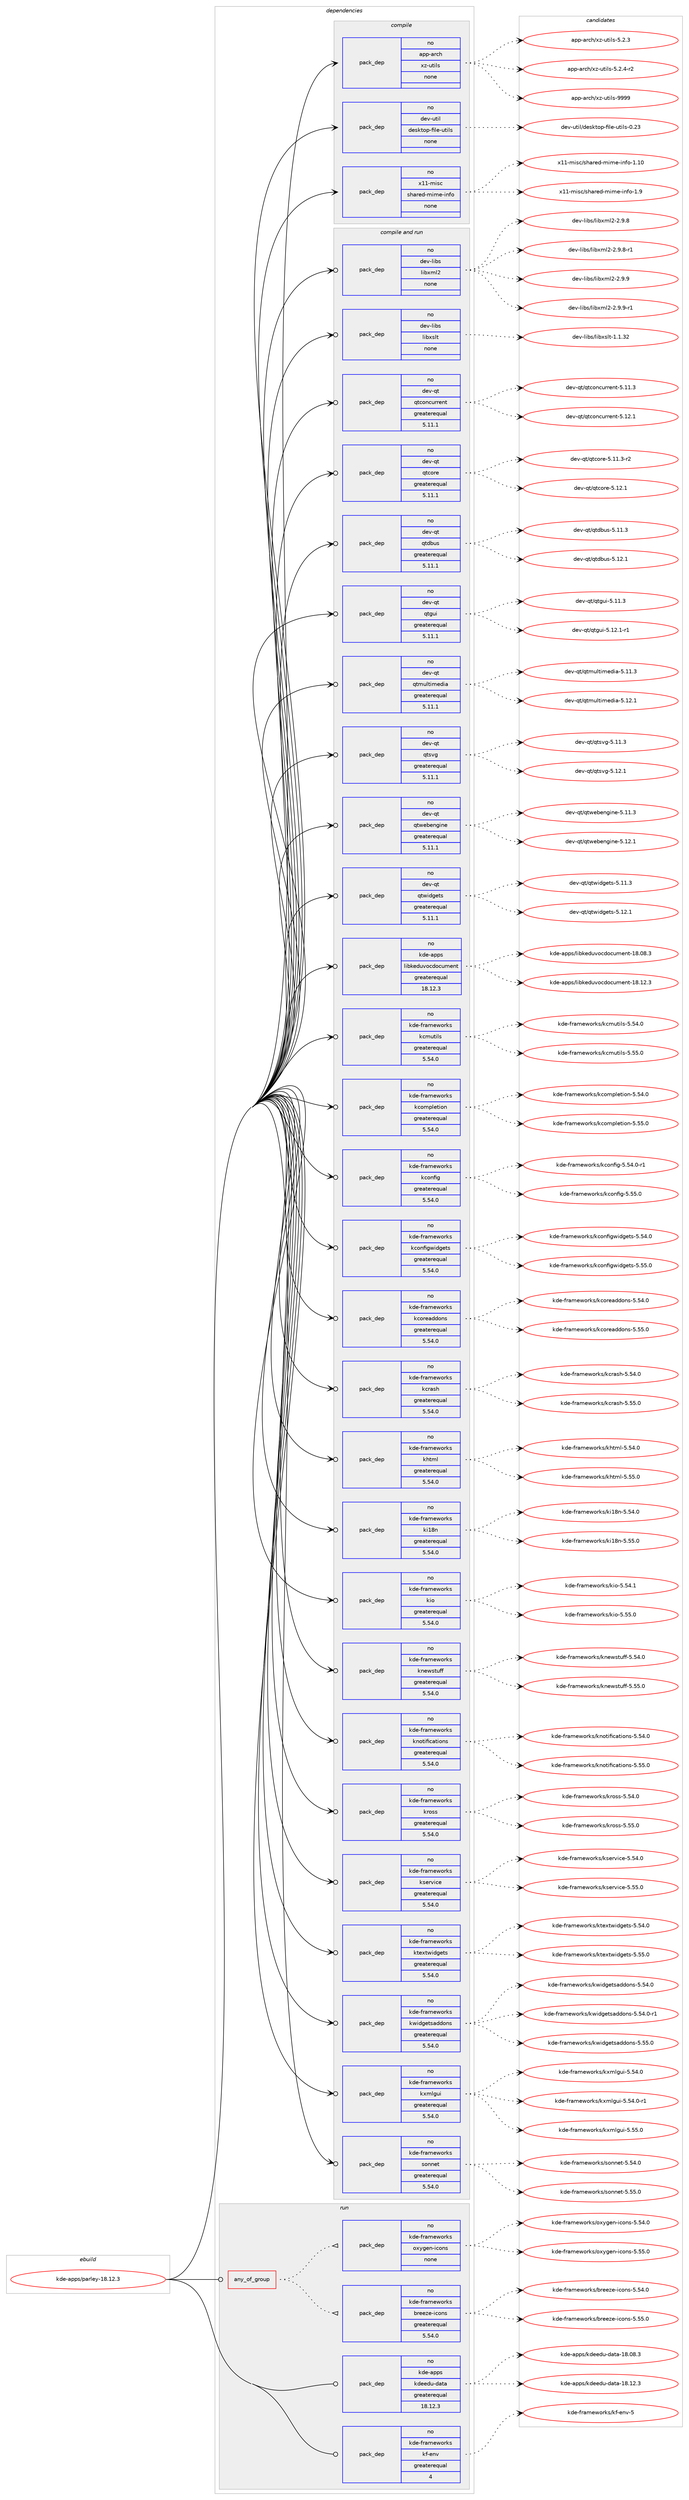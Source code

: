 digraph prolog {

# *************
# Graph options
# *************

newrank=true;
concentrate=true;
compound=true;
graph [rankdir=LR,fontname=Helvetica,fontsize=10,ranksep=1.5];#, ranksep=2.5, nodesep=0.2];
edge  [arrowhead=vee];
node  [fontname=Helvetica,fontsize=10];

# **********
# The ebuild
# **********

subgraph cluster_leftcol {
color=gray;
rank=same;
label=<<i>ebuild</i>>;
id [label="kde-apps/parley-18.12.3", color=red, width=4, href="../kde-apps/parley-18.12.3.svg"];
}

# ****************
# The dependencies
# ****************

subgraph cluster_midcol {
color=gray;
label=<<i>dependencies</i>>;
subgraph cluster_compile {
fillcolor="#eeeeee";
style=filled;
label=<<i>compile</i>>;
subgraph pack1129356 {
dependency1583346 [label=<<TABLE BORDER="0" CELLBORDER="1" CELLSPACING="0" CELLPADDING="4" WIDTH="220"><TR><TD ROWSPAN="6" CELLPADDING="30">pack_dep</TD></TR><TR><TD WIDTH="110">no</TD></TR><TR><TD>app-arch</TD></TR><TR><TD>xz-utils</TD></TR><TR><TD>none</TD></TR><TR><TD></TD></TR></TABLE>>, shape=none, color=blue];
}
id:e -> dependency1583346:w [weight=20,style="solid",arrowhead="vee"];
subgraph pack1129357 {
dependency1583347 [label=<<TABLE BORDER="0" CELLBORDER="1" CELLSPACING="0" CELLPADDING="4" WIDTH="220"><TR><TD ROWSPAN="6" CELLPADDING="30">pack_dep</TD></TR><TR><TD WIDTH="110">no</TD></TR><TR><TD>dev-util</TD></TR><TR><TD>desktop-file-utils</TD></TR><TR><TD>none</TD></TR><TR><TD></TD></TR></TABLE>>, shape=none, color=blue];
}
id:e -> dependency1583347:w [weight=20,style="solid",arrowhead="vee"];
subgraph pack1129358 {
dependency1583348 [label=<<TABLE BORDER="0" CELLBORDER="1" CELLSPACING="0" CELLPADDING="4" WIDTH="220"><TR><TD ROWSPAN="6" CELLPADDING="30">pack_dep</TD></TR><TR><TD WIDTH="110">no</TD></TR><TR><TD>x11-misc</TD></TR><TR><TD>shared-mime-info</TD></TR><TR><TD>none</TD></TR><TR><TD></TD></TR></TABLE>>, shape=none, color=blue];
}
id:e -> dependency1583348:w [weight=20,style="solid",arrowhead="vee"];
}
subgraph cluster_compileandrun {
fillcolor="#eeeeee";
style=filled;
label=<<i>compile and run</i>>;
subgraph pack1129359 {
dependency1583349 [label=<<TABLE BORDER="0" CELLBORDER="1" CELLSPACING="0" CELLPADDING="4" WIDTH="220"><TR><TD ROWSPAN="6" CELLPADDING="30">pack_dep</TD></TR><TR><TD WIDTH="110">no</TD></TR><TR><TD>dev-libs</TD></TR><TR><TD>libxml2</TD></TR><TR><TD>none</TD></TR><TR><TD></TD></TR></TABLE>>, shape=none, color=blue];
}
id:e -> dependency1583349:w [weight=20,style="solid",arrowhead="odotvee"];
subgraph pack1129360 {
dependency1583350 [label=<<TABLE BORDER="0" CELLBORDER="1" CELLSPACING="0" CELLPADDING="4" WIDTH="220"><TR><TD ROWSPAN="6" CELLPADDING="30">pack_dep</TD></TR><TR><TD WIDTH="110">no</TD></TR><TR><TD>dev-libs</TD></TR><TR><TD>libxslt</TD></TR><TR><TD>none</TD></TR><TR><TD></TD></TR></TABLE>>, shape=none, color=blue];
}
id:e -> dependency1583350:w [weight=20,style="solid",arrowhead="odotvee"];
subgraph pack1129361 {
dependency1583351 [label=<<TABLE BORDER="0" CELLBORDER="1" CELLSPACING="0" CELLPADDING="4" WIDTH="220"><TR><TD ROWSPAN="6" CELLPADDING="30">pack_dep</TD></TR><TR><TD WIDTH="110">no</TD></TR><TR><TD>dev-qt</TD></TR><TR><TD>qtconcurrent</TD></TR><TR><TD>greaterequal</TD></TR><TR><TD>5.11.1</TD></TR></TABLE>>, shape=none, color=blue];
}
id:e -> dependency1583351:w [weight=20,style="solid",arrowhead="odotvee"];
subgraph pack1129362 {
dependency1583352 [label=<<TABLE BORDER="0" CELLBORDER="1" CELLSPACING="0" CELLPADDING="4" WIDTH="220"><TR><TD ROWSPAN="6" CELLPADDING="30">pack_dep</TD></TR><TR><TD WIDTH="110">no</TD></TR><TR><TD>dev-qt</TD></TR><TR><TD>qtcore</TD></TR><TR><TD>greaterequal</TD></TR><TR><TD>5.11.1</TD></TR></TABLE>>, shape=none, color=blue];
}
id:e -> dependency1583352:w [weight=20,style="solid",arrowhead="odotvee"];
subgraph pack1129363 {
dependency1583353 [label=<<TABLE BORDER="0" CELLBORDER="1" CELLSPACING="0" CELLPADDING="4" WIDTH="220"><TR><TD ROWSPAN="6" CELLPADDING="30">pack_dep</TD></TR><TR><TD WIDTH="110">no</TD></TR><TR><TD>dev-qt</TD></TR><TR><TD>qtdbus</TD></TR><TR><TD>greaterequal</TD></TR><TR><TD>5.11.1</TD></TR></TABLE>>, shape=none, color=blue];
}
id:e -> dependency1583353:w [weight=20,style="solid",arrowhead="odotvee"];
subgraph pack1129364 {
dependency1583354 [label=<<TABLE BORDER="0" CELLBORDER="1" CELLSPACING="0" CELLPADDING="4" WIDTH="220"><TR><TD ROWSPAN="6" CELLPADDING="30">pack_dep</TD></TR><TR><TD WIDTH="110">no</TD></TR><TR><TD>dev-qt</TD></TR><TR><TD>qtgui</TD></TR><TR><TD>greaterequal</TD></TR><TR><TD>5.11.1</TD></TR></TABLE>>, shape=none, color=blue];
}
id:e -> dependency1583354:w [weight=20,style="solid",arrowhead="odotvee"];
subgraph pack1129365 {
dependency1583355 [label=<<TABLE BORDER="0" CELLBORDER="1" CELLSPACING="0" CELLPADDING="4" WIDTH="220"><TR><TD ROWSPAN="6" CELLPADDING="30">pack_dep</TD></TR><TR><TD WIDTH="110">no</TD></TR><TR><TD>dev-qt</TD></TR><TR><TD>qtmultimedia</TD></TR><TR><TD>greaterequal</TD></TR><TR><TD>5.11.1</TD></TR></TABLE>>, shape=none, color=blue];
}
id:e -> dependency1583355:w [weight=20,style="solid",arrowhead="odotvee"];
subgraph pack1129366 {
dependency1583356 [label=<<TABLE BORDER="0" CELLBORDER="1" CELLSPACING="0" CELLPADDING="4" WIDTH="220"><TR><TD ROWSPAN="6" CELLPADDING="30">pack_dep</TD></TR><TR><TD WIDTH="110">no</TD></TR><TR><TD>dev-qt</TD></TR><TR><TD>qtsvg</TD></TR><TR><TD>greaterequal</TD></TR><TR><TD>5.11.1</TD></TR></TABLE>>, shape=none, color=blue];
}
id:e -> dependency1583356:w [weight=20,style="solid",arrowhead="odotvee"];
subgraph pack1129367 {
dependency1583357 [label=<<TABLE BORDER="0" CELLBORDER="1" CELLSPACING="0" CELLPADDING="4" WIDTH="220"><TR><TD ROWSPAN="6" CELLPADDING="30">pack_dep</TD></TR><TR><TD WIDTH="110">no</TD></TR><TR><TD>dev-qt</TD></TR><TR><TD>qtwebengine</TD></TR><TR><TD>greaterequal</TD></TR><TR><TD>5.11.1</TD></TR></TABLE>>, shape=none, color=blue];
}
id:e -> dependency1583357:w [weight=20,style="solid",arrowhead="odotvee"];
subgraph pack1129368 {
dependency1583358 [label=<<TABLE BORDER="0" CELLBORDER="1" CELLSPACING="0" CELLPADDING="4" WIDTH="220"><TR><TD ROWSPAN="6" CELLPADDING="30">pack_dep</TD></TR><TR><TD WIDTH="110">no</TD></TR><TR><TD>dev-qt</TD></TR><TR><TD>qtwidgets</TD></TR><TR><TD>greaterequal</TD></TR><TR><TD>5.11.1</TD></TR></TABLE>>, shape=none, color=blue];
}
id:e -> dependency1583358:w [weight=20,style="solid",arrowhead="odotvee"];
subgraph pack1129369 {
dependency1583359 [label=<<TABLE BORDER="0" CELLBORDER="1" CELLSPACING="0" CELLPADDING="4" WIDTH="220"><TR><TD ROWSPAN="6" CELLPADDING="30">pack_dep</TD></TR><TR><TD WIDTH="110">no</TD></TR><TR><TD>kde-apps</TD></TR><TR><TD>libkeduvocdocument</TD></TR><TR><TD>greaterequal</TD></TR><TR><TD>18.12.3</TD></TR></TABLE>>, shape=none, color=blue];
}
id:e -> dependency1583359:w [weight=20,style="solid",arrowhead="odotvee"];
subgraph pack1129370 {
dependency1583360 [label=<<TABLE BORDER="0" CELLBORDER="1" CELLSPACING="0" CELLPADDING="4" WIDTH="220"><TR><TD ROWSPAN="6" CELLPADDING="30">pack_dep</TD></TR><TR><TD WIDTH="110">no</TD></TR><TR><TD>kde-frameworks</TD></TR><TR><TD>kcmutils</TD></TR><TR><TD>greaterequal</TD></TR><TR><TD>5.54.0</TD></TR></TABLE>>, shape=none, color=blue];
}
id:e -> dependency1583360:w [weight=20,style="solid",arrowhead="odotvee"];
subgraph pack1129371 {
dependency1583361 [label=<<TABLE BORDER="0" CELLBORDER="1" CELLSPACING="0" CELLPADDING="4" WIDTH="220"><TR><TD ROWSPAN="6" CELLPADDING="30">pack_dep</TD></TR><TR><TD WIDTH="110">no</TD></TR><TR><TD>kde-frameworks</TD></TR><TR><TD>kcompletion</TD></TR><TR><TD>greaterequal</TD></TR><TR><TD>5.54.0</TD></TR></TABLE>>, shape=none, color=blue];
}
id:e -> dependency1583361:w [weight=20,style="solid",arrowhead="odotvee"];
subgraph pack1129372 {
dependency1583362 [label=<<TABLE BORDER="0" CELLBORDER="1" CELLSPACING="0" CELLPADDING="4" WIDTH="220"><TR><TD ROWSPAN="6" CELLPADDING="30">pack_dep</TD></TR><TR><TD WIDTH="110">no</TD></TR><TR><TD>kde-frameworks</TD></TR><TR><TD>kconfig</TD></TR><TR><TD>greaterequal</TD></TR><TR><TD>5.54.0</TD></TR></TABLE>>, shape=none, color=blue];
}
id:e -> dependency1583362:w [weight=20,style="solid",arrowhead="odotvee"];
subgraph pack1129373 {
dependency1583363 [label=<<TABLE BORDER="0" CELLBORDER="1" CELLSPACING="0" CELLPADDING="4" WIDTH="220"><TR><TD ROWSPAN="6" CELLPADDING="30">pack_dep</TD></TR><TR><TD WIDTH="110">no</TD></TR><TR><TD>kde-frameworks</TD></TR><TR><TD>kconfigwidgets</TD></TR><TR><TD>greaterequal</TD></TR><TR><TD>5.54.0</TD></TR></TABLE>>, shape=none, color=blue];
}
id:e -> dependency1583363:w [weight=20,style="solid",arrowhead="odotvee"];
subgraph pack1129374 {
dependency1583364 [label=<<TABLE BORDER="0" CELLBORDER="1" CELLSPACING="0" CELLPADDING="4" WIDTH="220"><TR><TD ROWSPAN="6" CELLPADDING="30">pack_dep</TD></TR><TR><TD WIDTH="110">no</TD></TR><TR><TD>kde-frameworks</TD></TR><TR><TD>kcoreaddons</TD></TR><TR><TD>greaterequal</TD></TR><TR><TD>5.54.0</TD></TR></TABLE>>, shape=none, color=blue];
}
id:e -> dependency1583364:w [weight=20,style="solid",arrowhead="odotvee"];
subgraph pack1129375 {
dependency1583365 [label=<<TABLE BORDER="0" CELLBORDER="1" CELLSPACING="0" CELLPADDING="4" WIDTH="220"><TR><TD ROWSPAN="6" CELLPADDING="30">pack_dep</TD></TR><TR><TD WIDTH="110">no</TD></TR><TR><TD>kde-frameworks</TD></TR><TR><TD>kcrash</TD></TR><TR><TD>greaterequal</TD></TR><TR><TD>5.54.0</TD></TR></TABLE>>, shape=none, color=blue];
}
id:e -> dependency1583365:w [weight=20,style="solid",arrowhead="odotvee"];
subgraph pack1129376 {
dependency1583366 [label=<<TABLE BORDER="0" CELLBORDER="1" CELLSPACING="0" CELLPADDING="4" WIDTH="220"><TR><TD ROWSPAN="6" CELLPADDING="30">pack_dep</TD></TR><TR><TD WIDTH="110">no</TD></TR><TR><TD>kde-frameworks</TD></TR><TR><TD>khtml</TD></TR><TR><TD>greaterequal</TD></TR><TR><TD>5.54.0</TD></TR></TABLE>>, shape=none, color=blue];
}
id:e -> dependency1583366:w [weight=20,style="solid",arrowhead="odotvee"];
subgraph pack1129377 {
dependency1583367 [label=<<TABLE BORDER="0" CELLBORDER="1" CELLSPACING="0" CELLPADDING="4" WIDTH="220"><TR><TD ROWSPAN="6" CELLPADDING="30">pack_dep</TD></TR><TR><TD WIDTH="110">no</TD></TR><TR><TD>kde-frameworks</TD></TR><TR><TD>ki18n</TD></TR><TR><TD>greaterequal</TD></TR><TR><TD>5.54.0</TD></TR></TABLE>>, shape=none, color=blue];
}
id:e -> dependency1583367:w [weight=20,style="solid",arrowhead="odotvee"];
subgraph pack1129378 {
dependency1583368 [label=<<TABLE BORDER="0" CELLBORDER="1" CELLSPACING="0" CELLPADDING="4" WIDTH="220"><TR><TD ROWSPAN="6" CELLPADDING="30">pack_dep</TD></TR><TR><TD WIDTH="110">no</TD></TR><TR><TD>kde-frameworks</TD></TR><TR><TD>kio</TD></TR><TR><TD>greaterequal</TD></TR><TR><TD>5.54.0</TD></TR></TABLE>>, shape=none, color=blue];
}
id:e -> dependency1583368:w [weight=20,style="solid",arrowhead="odotvee"];
subgraph pack1129379 {
dependency1583369 [label=<<TABLE BORDER="0" CELLBORDER="1" CELLSPACING="0" CELLPADDING="4" WIDTH="220"><TR><TD ROWSPAN="6" CELLPADDING="30">pack_dep</TD></TR><TR><TD WIDTH="110">no</TD></TR><TR><TD>kde-frameworks</TD></TR><TR><TD>knewstuff</TD></TR><TR><TD>greaterequal</TD></TR><TR><TD>5.54.0</TD></TR></TABLE>>, shape=none, color=blue];
}
id:e -> dependency1583369:w [weight=20,style="solid",arrowhead="odotvee"];
subgraph pack1129380 {
dependency1583370 [label=<<TABLE BORDER="0" CELLBORDER="1" CELLSPACING="0" CELLPADDING="4" WIDTH="220"><TR><TD ROWSPAN="6" CELLPADDING="30">pack_dep</TD></TR><TR><TD WIDTH="110">no</TD></TR><TR><TD>kde-frameworks</TD></TR><TR><TD>knotifications</TD></TR><TR><TD>greaterequal</TD></TR><TR><TD>5.54.0</TD></TR></TABLE>>, shape=none, color=blue];
}
id:e -> dependency1583370:w [weight=20,style="solid",arrowhead="odotvee"];
subgraph pack1129381 {
dependency1583371 [label=<<TABLE BORDER="0" CELLBORDER="1" CELLSPACING="0" CELLPADDING="4" WIDTH="220"><TR><TD ROWSPAN="6" CELLPADDING="30">pack_dep</TD></TR><TR><TD WIDTH="110">no</TD></TR><TR><TD>kde-frameworks</TD></TR><TR><TD>kross</TD></TR><TR><TD>greaterequal</TD></TR><TR><TD>5.54.0</TD></TR></TABLE>>, shape=none, color=blue];
}
id:e -> dependency1583371:w [weight=20,style="solid",arrowhead="odotvee"];
subgraph pack1129382 {
dependency1583372 [label=<<TABLE BORDER="0" CELLBORDER="1" CELLSPACING="0" CELLPADDING="4" WIDTH="220"><TR><TD ROWSPAN="6" CELLPADDING="30">pack_dep</TD></TR><TR><TD WIDTH="110">no</TD></TR><TR><TD>kde-frameworks</TD></TR><TR><TD>kservice</TD></TR><TR><TD>greaterequal</TD></TR><TR><TD>5.54.0</TD></TR></TABLE>>, shape=none, color=blue];
}
id:e -> dependency1583372:w [weight=20,style="solid",arrowhead="odotvee"];
subgraph pack1129383 {
dependency1583373 [label=<<TABLE BORDER="0" CELLBORDER="1" CELLSPACING="0" CELLPADDING="4" WIDTH="220"><TR><TD ROWSPAN="6" CELLPADDING="30">pack_dep</TD></TR><TR><TD WIDTH="110">no</TD></TR><TR><TD>kde-frameworks</TD></TR><TR><TD>ktextwidgets</TD></TR><TR><TD>greaterequal</TD></TR><TR><TD>5.54.0</TD></TR></TABLE>>, shape=none, color=blue];
}
id:e -> dependency1583373:w [weight=20,style="solid",arrowhead="odotvee"];
subgraph pack1129384 {
dependency1583374 [label=<<TABLE BORDER="0" CELLBORDER="1" CELLSPACING="0" CELLPADDING="4" WIDTH="220"><TR><TD ROWSPAN="6" CELLPADDING="30">pack_dep</TD></TR><TR><TD WIDTH="110">no</TD></TR><TR><TD>kde-frameworks</TD></TR><TR><TD>kwidgetsaddons</TD></TR><TR><TD>greaterequal</TD></TR><TR><TD>5.54.0</TD></TR></TABLE>>, shape=none, color=blue];
}
id:e -> dependency1583374:w [weight=20,style="solid",arrowhead="odotvee"];
subgraph pack1129385 {
dependency1583375 [label=<<TABLE BORDER="0" CELLBORDER="1" CELLSPACING="0" CELLPADDING="4" WIDTH="220"><TR><TD ROWSPAN="6" CELLPADDING="30">pack_dep</TD></TR><TR><TD WIDTH="110">no</TD></TR><TR><TD>kde-frameworks</TD></TR><TR><TD>kxmlgui</TD></TR><TR><TD>greaterequal</TD></TR><TR><TD>5.54.0</TD></TR></TABLE>>, shape=none, color=blue];
}
id:e -> dependency1583375:w [weight=20,style="solid",arrowhead="odotvee"];
subgraph pack1129386 {
dependency1583376 [label=<<TABLE BORDER="0" CELLBORDER="1" CELLSPACING="0" CELLPADDING="4" WIDTH="220"><TR><TD ROWSPAN="6" CELLPADDING="30">pack_dep</TD></TR><TR><TD WIDTH="110">no</TD></TR><TR><TD>kde-frameworks</TD></TR><TR><TD>sonnet</TD></TR><TR><TD>greaterequal</TD></TR><TR><TD>5.54.0</TD></TR></TABLE>>, shape=none, color=blue];
}
id:e -> dependency1583376:w [weight=20,style="solid",arrowhead="odotvee"];
}
subgraph cluster_run {
fillcolor="#eeeeee";
style=filled;
label=<<i>run</i>>;
subgraph any24071 {
dependency1583377 [label=<<TABLE BORDER="0" CELLBORDER="1" CELLSPACING="0" CELLPADDING="4"><TR><TD CELLPADDING="10">any_of_group</TD></TR></TABLE>>, shape=none, color=red];subgraph pack1129387 {
dependency1583378 [label=<<TABLE BORDER="0" CELLBORDER="1" CELLSPACING="0" CELLPADDING="4" WIDTH="220"><TR><TD ROWSPAN="6" CELLPADDING="30">pack_dep</TD></TR><TR><TD WIDTH="110">no</TD></TR><TR><TD>kde-frameworks</TD></TR><TR><TD>breeze-icons</TD></TR><TR><TD>greaterequal</TD></TR><TR><TD>5.54.0</TD></TR></TABLE>>, shape=none, color=blue];
}
dependency1583377:e -> dependency1583378:w [weight=20,style="dotted",arrowhead="oinv"];
subgraph pack1129388 {
dependency1583379 [label=<<TABLE BORDER="0" CELLBORDER="1" CELLSPACING="0" CELLPADDING="4" WIDTH="220"><TR><TD ROWSPAN="6" CELLPADDING="30">pack_dep</TD></TR><TR><TD WIDTH="110">no</TD></TR><TR><TD>kde-frameworks</TD></TR><TR><TD>oxygen-icons</TD></TR><TR><TD>none</TD></TR><TR><TD></TD></TR></TABLE>>, shape=none, color=blue];
}
dependency1583377:e -> dependency1583379:w [weight=20,style="dotted",arrowhead="oinv"];
}
id:e -> dependency1583377:w [weight=20,style="solid",arrowhead="odot"];
subgraph pack1129389 {
dependency1583380 [label=<<TABLE BORDER="0" CELLBORDER="1" CELLSPACING="0" CELLPADDING="4" WIDTH="220"><TR><TD ROWSPAN="6" CELLPADDING="30">pack_dep</TD></TR><TR><TD WIDTH="110">no</TD></TR><TR><TD>kde-apps</TD></TR><TR><TD>kdeedu-data</TD></TR><TR><TD>greaterequal</TD></TR><TR><TD>18.12.3</TD></TR></TABLE>>, shape=none, color=blue];
}
id:e -> dependency1583380:w [weight=20,style="solid",arrowhead="odot"];
subgraph pack1129390 {
dependency1583381 [label=<<TABLE BORDER="0" CELLBORDER="1" CELLSPACING="0" CELLPADDING="4" WIDTH="220"><TR><TD ROWSPAN="6" CELLPADDING="30">pack_dep</TD></TR><TR><TD WIDTH="110">no</TD></TR><TR><TD>kde-frameworks</TD></TR><TR><TD>kf-env</TD></TR><TR><TD>greaterequal</TD></TR><TR><TD>4</TD></TR></TABLE>>, shape=none, color=blue];
}
id:e -> dependency1583381:w [weight=20,style="solid",arrowhead="odot"];
}
}

# **************
# The candidates
# **************

subgraph cluster_choices {
rank=same;
color=gray;
label=<<i>candidates</i>>;

subgraph choice1129356 {
color=black;
nodesep=1;
choice971121124597114991044712012245117116105108115455346504651 [label="app-arch/xz-utils-5.2.3", color=red, width=4,href="../app-arch/xz-utils-5.2.3.svg"];
choice9711211245971149910447120122451171161051081154553465046524511450 [label="app-arch/xz-utils-5.2.4-r2", color=red, width=4,href="../app-arch/xz-utils-5.2.4-r2.svg"];
choice9711211245971149910447120122451171161051081154557575757 [label="app-arch/xz-utils-9999", color=red, width=4,href="../app-arch/xz-utils-9999.svg"];
dependency1583346:e -> choice971121124597114991044712012245117116105108115455346504651:w [style=dotted,weight="100"];
dependency1583346:e -> choice9711211245971149910447120122451171161051081154553465046524511450:w [style=dotted,weight="100"];
dependency1583346:e -> choice9711211245971149910447120122451171161051081154557575757:w [style=dotted,weight="100"];
}
subgraph choice1129357 {
color=black;
nodesep=1;
choice100101118451171161051084710010111510711611111245102105108101451171161051081154548465051 [label="dev-util/desktop-file-utils-0.23", color=red, width=4,href="../dev-util/desktop-file-utils-0.23.svg"];
dependency1583347:e -> choice100101118451171161051084710010111510711611111245102105108101451171161051081154548465051:w [style=dotted,weight="100"];
}
subgraph choice1129358 {
color=black;
nodesep=1;
choice12049494510910511599471151049711410110045109105109101451051101021114549464948 [label="x11-misc/shared-mime-info-1.10", color=red, width=4,href="../x11-misc/shared-mime-info-1.10.svg"];
choice120494945109105115994711510497114101100451091051091014510511010211145494657 [label="x11-misc/shared-mime-info-1.9", color=red, width=4,href="../x11-misc/shared-mime-info-1.9.svg"];
dependency1583348:e -> choice12049494510910511599471151049711410110045109105109101451051101021114549464948:w [style=dotted,weight="100"];
dependency1583348:e -> choice120494945109105115994711510497114101100451091051091014510511010211145494657:w [style=dotted,weight="100"];
}
subgraph choice1129359 {
color=black;
nodesep=1;
choice1001011184510810598115471081059812010910850455046574656 [label="dev-libs/libxml2-2.9.8", color=red, width=4,href="../dev-libs/libxml2-2.9.8.svg"];
choice10010111845108105981154710810598120109108504550465746564511449 [label="dev-libs/libxml2-2.9.8-r1", color=red, width=4,href="../dev-libs/libxml2-2.9.8-r1.svg"];
choice1001011184510810598115471081059812010910850455046574657 [label="dev-libs/libxml2-2.9.9", color=red, width=4,href="../dev-libs/libxml2-2.9.9.svg"];
choice10010111845108105981154710810598120109108504550465746574511449 [label="dev-libs/libxml2-2.9.9-r1", color=red, width=4,href="../dev-libs/libxml2-2.9.9-r1.svg"];
dependency1583349:e -> choice1001011184510810598115471081059812010910850455046574656:w [style=dotted,weight="100"];
dependency1583349:e -> choice10010111845108105981154710810598120109108504550465746564511449:w [style=dotted,weight="100"];
dependency1583349:e -> choice1001011184510810598115471081059812010910850455046574657:w [style=dotted,weight="100"];
dependency1583349:e -> choice10010111845108105981154710810598120109108504550465746574511449:w [style=dotted,weight="100"];
}
subgraph choice1129360 {
color=black;
nodesep=1;
choice1001011184510810598115471081059812011510811645494649465150 [label="dev-libs/libxslt-1.1.32", color=red, width=4,href="../dev-libs/libxslt-1.1.32.svg"];
dependency1583350:e -> choice1001011184510810598115471081059812011510811645494649465150:w [style=dotted,weight="100"];
}
subgraph choice1129361 {
color=black;
nodesep=1;
choice1001011184511311647113116991111109911711411410111011645534649494651 [label="dev-qt/qtconcurrent-5.11.3", color=red, width=4,href="../dev-qt/qtconcurrent-5.11.3.svg"];
choice1001011184511311647113116991111109911711411410111011645534649504649 [label="dev-qt/qtconcurrent-5.12.1", color=red, width=4,href="../dev-qt/qtconcurrent-5.12.1.svg"];
dependency1583351:e -> choice1001011184511311647113116991111109911711411410111011645534649494651:w [style=dotted,weight="100"];
dependency1583351:e -> choice1001011184511311647113116991111109911711411410111011645534649504649:w [style=dotted,weight="100"];
}
subgraph choice1129362 {
color=black;
nodesep=1;
choice100101118451131164711311699111114101455346494946514511450 [label="dev-qt/qtcore-5.11.3-r2", color=red, width=4,href="../dev-qt/qtcore-5.11.3-r2.svg"];
choice10010111845113116471131169911111410145534649504649 [label="dev-qt/qtcore-5.12.1", color=red, width=4,href="../dev-qt/qtcore-5.12.1.svg"];
dependency1583352:e -> choice100101118451131164711311699111114101455346494946514511450:w [style=dotted,weight="100"];
dependency1583352:e -> choice10010111845113116471131169911111410145534649504649:w [style=dotted,weight="100"];
}
subgraph choice1129363 {
color=black;
nodesep=1;
choice10010111845113116471131161009811711545534649494651 [label="dev-qt/qtdbus-5.11.3", color=red, width=4,href="../dev-qt/qtdbus-5.11.3.svg"];
choice10010111845113116471131161009811711545534649504649 [label="dev-qt/qtdbus-5.12.1", color=red, width=4,href="../dev-qt/qtdbus-5.12.1.svg"];
dependency1583353:e -> choice10010111845113116471131161009811711545534649494651:w [style=dotted,weight="100"];
dependency1583353:e -> choice10010111845113116471131161009811711545534649504649:w [style=dotted,weight="100"];
}
subgraph choice1129364 {
color=black;
nodesep=1;
choice100101118451131164711311610311710545534649494651 [label="dev-qt/qtgui-5.11.3", color=red, width=4,href="../dev-qt/qtgui-5.11.3.svg"];
choice1001011184511311647113116103117105455346495046494511449 [label="dev-qt/qtgui-5.12.1-r1", color=red, width=4,href="../dev-qt/qtgui-5.12.1-r1.svg"];
dependency1583354:e -> choice100101118451131164711311610311710545534649494651:w [style=dotted,weight="100"];
dependency1583354:e -> choice1001011184511311647113116103117105455346495046494511449:w [style=dotted,weight="100"];
}
subgraph choice1129365 {
color=black;
nodesep=1;
choice10010111845113116471131161091171081161051091011001059745534649494651 [label="dev-qt/qtmultimedia-5.11.3", color=red, width=4,href="../dev-qt/qtmultimedia-5.11.3.svg"];
choice10010111845113116471131161091171081161051091011001059745534649504649 [label="dev-qt/qtmultimedia-5.12.1", color=red, width=4,href="../dev-qt/qtmultimedia-5.12.1.svg"];
dependency1583355:e -> choice10010111845113116471131161091171081161051091011001059745534649494651:w [style=dotted,weight="100"];
dependency1583355:e -> choice10010111845113116471131161091171081161051091011001059745534649504649:w [style=dotted,weight="100"];
}
subgraph choice1129366 {
color=black;
nodesep=1;
choice100101118451131164711311611511810345534649494651 [label="dev-qt/qtsvg-5.11.3", color=red, width=4,href="../dev-qt/qtsvg-5.11.3.svg"];
choice100101118451131164711311611511810345534649504649 [label="dev-qt/qtsvg-5.12.1", color=red, width=4,href="../dev-qt/qtsvg-5.12.1.svg"];
dependency1583356:e -> choice100101118451131164711311611511810345534649494651:w [style=dotted,weight="100"];
dependency1583356:e -> choice100101118451131164711311611511810345534649504649:w [style=dotted,weight="100"];
}
subgraph choice1129367 {
color=black;
nodesep=1;
choice10010111845113116471131161191019810111010310511010145534649494651 [label="dev-qt/qtwebengine-5.11.3", color=red, width=4,href="../dev-qt/qtwebengine-5.11.3.svg"];
choice10010111845113116471131161191019810111010310511010145534649504649 [label="dev-qt/qtwebengine-5.12.1", color=red, width=4,href="../dev-qt/qtwebengine-5.12.1.svg"];
dependency1583357:e -> choice10010111845113116471131161191019810111010310511010145534649494651:w [style=dotted,weight="100"];
dependency1583357:e -> choice10010111845113116471131161191019810111010310511010145534649504649:w [style=dotted,weight="100"];
}
subgraph choice1129368 {
color=black;
nodesep=1;
choice100101118451131164711311611910510010310111611545534649494651 [label="dev-qt/qtwidgets-5.11.3", color=red, width=4,href="../dev-qt/qtwidgets-5.11.3.svg"];
choice100101118451131164711311611910510010310111611545534649504649 [label="dev-qt/qtwidgets-5.12.1", color=red, width=4,href="../dev-qt/qtwidgets-5.12.1.svg"];
dependency1583358:e -> choice100101118451131164711311611910510010310111611545534649494651:w [style=dotted,weight="100"];
dependency1583358:e -> choice100101118451131164711311611910510010310111611545534649504649:w [style=dotted,weight="100"];
}
subgraph choice1129369 {
color=black;
nodesep=1;
choice1071001014597112112115471081059810710110011711811199100111991171091011101164549564648564651 [label="kde-apps/libkeduvocdocument-18.08.3", color=red, width=4,href="../kde-apps/libkeduvocdocument-18.08.3.svg"];
choice1071001014597112112115471081059810710110011711811199100111991171091011101164549564649504651 [label="kde-apps/libkeduvocdocument-18.12.3", color=red, width=4,href="../kde-apps/libkeduvocdocument-18.12.3.svg"];
dependency1583359:e -> choice1071001014597112112115471081059810710110011711811199100111991171091011101164549564648564651:w [style=dotted,weight="100"];
dependency1583359:e -> choice1071001014597112112115471081059810710110011711811199100111991171091011101164549564649504651:w [style=dotted,weight="100"];
}
subgraph choice1129370 {
color=black;
nodesep=1;
choice1071001014510211497109101119111114107115471079910911711610510811545534653524648 [label="kde-frameworks/kcmutils-5.54.0", color=red, width=4,href="../kde-frameworks/kcmutils-5.54.0.svg"];
choice1071001014510211497109101119111114107115471079910911711610510811545534653534648 [label="kde-frameworks/kcmutils-5.55.0", color=red, width=4,href="../kde-frameworks/kcmutils-5.55.0.svg"];
dependency1583360:e -> choice1071001014510211497109101119111114107115471079910911711610510811545534653524648:w [style=dotted,weight="100"];
dependency1583360:e -> choice1071001014510211497109101119111114107115471079910911711610510811545534653534648:w [style=dotted,weight="100"];
}
subgraph choice1129371 {
color=black;
nodesep=1;
choice1071001014510211497109101119111114107115471079911110911210810111610511111045534653524648 [label="kde-frameworks/kcompletion-5.54.0", color=red, width=4,href="../kde-frameworks/kcompletion-5.54.0.svg"];
choice1071001014510211497109101119111114107115471079911110911210810111610511111045534653534648 [label="kde-frameworks/kcompletion-5.55.0", color=red, width=4,href="../kde-frameworks/kcompletion-5.55.0.svg"];
dependency1583361:e -> choice1071001014510211497109101119111114107115471079911110911210810111610511111045534653524648:w [style=dotted,weight="100"];
dependency1583361:e -> choice1071001014510211497109101119111114107115471079911110911210810111610511111045534653534648:w [style=dotted,weight="100"];
}
subgraph choice1129372 {
color=black;
nodesep=1;
choice10710010145102114971091011191111141071154710799111110102105103455346535246484511449 [label="kde-frameworks/kconfig-5.54.0-r1", color=red, width=4,href="../kde-frameworks/kconfig-5.54.0-r1.svg"];
choice1071001014510211497109101119111114107115471079911111010210510345534653534648 [label="kde-frameworks/kconfig-5.55.0", color=red, width=4,href="../kde-frameworks/kconfig-5.55.0.svg"];
dependency1583362:e -> choice10710010145102114971091011191111141071154710799111110102105103455346535246484511449:w [style=dotted,weight="100"];
dependency1583362:e -> choice1071001014510211497109101119111114107115471079911111010210510345534653534648:w [style=dotted,weight="100"];
}
subgraph choice1129373 {
color=black;
nodesep=1;
choice1071001014510211497109101119111114107115471079911111010210510311910510010310111611545534653524648 [label="kde-frameworks/kconfigwidgets-5.54.0", color=red, width=4,href="../kde-frameworks/kconfigwidgets-5.54.0.svg"];
choice1071001014510211497109101119111114107115471079911111010210510311910510010310111611545534653534648 [label="kde-frameworks/kconfigwidgets-5.55.0", color=red, width=4,href="../kde-frameworks/kconfigwidgets-5.55.0.svg"];
dependency1583363:e -> choice1071001014510211497109101119111114107115471079911111010210510311910510010310111611545534653524648:w [style=dotted,weight="100"];
dependency1583363:e -> choice1071001014510211497109101119111114107115471079911111010210510311910510010310111611545534653534648:w [style=dotted,weight="100"];
}
subgraph choice1129374 {
color=black;
nodesep=1;
choice107100101451021149710910111911111410711547107991111141019710010011111011545534653524648 [label="kde-frameworks/kcoreaddons-5.54.0", color=red, width=4,href="../kde-frameworks/kcoreaddons-5.54.0.svg"];
choice107100101451021149710910111911111410711547107991111141019710010011111011545534653534648 [label="kde-frameworks/kcoreaddons-5.55.0", color=red, width=4,href="../kde-frameworks/kcoreaddons-5.55.0.svg"];
dependency1583364:e -> choice107100101451021149710910111911111410711547107991111141019710010011111011545534653524648:w [style=dotted,weight="100"];
dependency1583364:e -> choice107100101451021149710910111911111410711547107991111141019710010011111011545534653534648:w [style=dotted,weight="100"];
}
subgraph choice1129375 {
color=black;
nodesep=1;
choice107100101451021149710910111911111410711547107991149711510445534653524648 [label="kde-frameworks/kcrash-5.54.0", color=red, width=4,href="../kde-frameworks/kcrash-5.54.0.svg"];
choice107100101451021149710910111911111410711547107991149711510445534653534648 [label="kde-frameworks/kcrash-5.55.0", color=red, width=4,href="../kde-frameworks/kcrash-5.55.0.svg"];
dependency1583365:e -> choice107100101451021149710910111911111410711547107991149711510445534653524648:w [style=dotted,weight="100"];
dependency1583365:e -> choice107100101451021149710910111911111410711547107991149711510445534653534648:w [style=dotted,weight="100"];
}
subgraph choice1129376 {
color=black;
nodesep=1;
choice10710010145102114971091011191111141071154710710411610910845534653524648 [label="kde-frameworks/khtml-5.54.0", color=red, width=4,href="../kde-frameworks/khtml-5.54.0.svg"];
choice10710010145102114971091011191111141071154710710411610910845534653534648 [label="kde-frameworks/khtml-5.55.0", color=red, width=4,href="../kde-frameworks/khtml-5.55.0.svg"];
dependency1583366:e -> choice10710010145102114971091011191111141071154710710411610910845534653524648:w [style=dotted,weight="100"];
dependency1583366:e -> choice10710010145102114971091011191111141071154710710411610910845534653534648:w [style=dotted,weight="100"];
}
subgraph choice1129377 {
color=black;
nodesep=1;
choice107100101451021149710910111911111410711547107105495611045534653524648 [label="kde-frameworks/ki18n-5.54.0", color=red, width=4,href="../kde-frameworks/ki18n-5.54.0.svg"];
choice107100101451021149710910111911111410711547107105495611045534653534648 [label="kde-frameworks/ki18n-5.55.0", color=red, width=4,href="../kde-frameworks/ki18n-5.55.0.svg"];
dependency1583367:e -> choice107100101451021149710910111911111410711547107105495611045534653524648:w [style=dotted,weight="100"];
dependency1583367:e -> choice107100101451021149710910111911111410711547107105495611045534653534648:w [style=dotted,weight="100"];
}
subgraph choice1129378 {
color=black;
nodesep=1;
choice10710010145102114971091011191111141071154710710511145534653524649 [label="kde-frameworks/kio-5.54.1", color=red, width=4,href="../kde-frameworks/kio-5.54.1.svg"];
choice10710010145102114971091011191111141071154710710511145534653534648 [label="kde-frameworks/kio-5.55.0", color=red, width=4,href="../kde-frameworks/kio-5.55.0.svg"];
dependency1583368:e -> choice10710010145102114971091011191111141071154710710511145534653524649:w [style=dotted,weight="100"];
dependency1583368:e -> choice10710010145102114971091011191111141071154710710511145534653534648:w [style=dotted,weight="100"];
}
subgraph choice1129379 {
color=black;
nodesep=1;
choice10710010145102114971091011191111141071154710711010111911511611710210245534653524648 [label="kde-frameworks/knewstuff-5.54.0", color=red, width=4,href="../kde-frameworks/knewstuff-5.54.0.svg"];
choice10710010145102114971091011191111141071154710711010111911511611710210245534653534648 [label="kde-frameworks/knewstuff-5.55.0", color=red, width=4,href="../kde-frameworks/knewstuff-5.55.0.svg"];
dependency1583369:e -> choice10710010145102114971091011191111141071154710711010111911511611710210245534653524648:w [style=dotted,weight="100"];
dependency1583369:e -> choice10710010145102114971091011191111141071154710711010111911511611710210245534653534648:w [style=dotted,weight="100"];
}
subgraph choice1129380 {
color=black;
nodesep=1;
choice107100101451021149710910111911111410711547107110111116105102105999711610511111011545534653524648 [label="kde-frameworks/knotifications-5.54.0", color=red, width=4,href="../kde-frameworks/knotifications-5.54.0.svg"];
choice107100101451021149710910111911111410711547107110111116105102105999711610511111011545534653534648 [label="kde-frameworks/knotifications-5.55.0", color=red, width=4,href="../kde-frameworks/knotifications-5.55.0.svg"];
dependency1583370:e -> choice107100101451021149710910111911111410711547107110111116105102105999711610511111011545534653524648:w [style=dotted,weight="100"];
dependency1583370:e -> choice107100101451021149710910111911111410711547107110111116105102105999711610511111011545534653534648:w [style=dotted,weight="100"];
}
subgraph choice1129381 {
color=black;
nodesep=1;
choice10710010145102114971091011191111141071154710711411111511545534653524648 [label="kde-frameworks/kross-5.54.0", color=red, width=4,href="../kde-frameworks/kross-5.54.0.svg"];
choice10710010145102114971091011191111141071154710711411111511545534653534648 [label="kde-frameworks/kross-5.55.0", color=red, width=4,href="../kde-frameworks/kross-5.55.0.svg"];
dependency1583371:e -> choice10710010145102114971091011191111141071154710711411111511545534653524648:w [style=dotted,weight="100"];
dependency1583371:e -> choice10710010145102114971091011191111141071154710711411111511545534653534648:w [style=dotted,weight="100"];
}
subgraph choice1129382 {
color=black;
nodesep=1;
choice1071001014510211497109101119111114107115471071151011141181059910145534653524648 [label="kde-frameworks/kservice-5.54.0", color=red, width=4,href="../kde-frameworks/kservice-5.54.0.svg"];
choice1071001014510211497109101119111114107115471071151011141181059910145534653534648 [label="kde-frameworks/kservice-5.55.0", color=red, width=4,href="../kde-frameworks/kservice-5.55.0.svg"];
dependency1583372:e -> choice1071001014510211497109101119111114107115471071151011141181059910145534653524648:w [style=dotted,weight="100"];
dependency1583372:e -> choice1071001014510211497109101119111114107115471071151011141181059910145534653534648:w [style=dotted,weight="100"];
}
subgraph choice1129383 {
color=black;
nodesep=1;
choice10710010145102114971091011191111141071154710711610112011611910510010310111611545534653524648 [label="kde-frameworks/ktextwidgets-5.54.0", color=red, width=4,href="../kde-frameworks/ktextwidgets-5.54.0.svg"];
choice10710010145102114971091011191111141071154710711610112011611910510010310111611545534653534648 [label="kde-frameworks/ktextwidgets-5.55.0", color=red, width=4,href="../kde-frameworks/ktextwidgets-5.55.0.svg"];
dependency1583373:e -> choice10710010145102114971091011191111141071154710711610112011611910510010310111611545534653524648:w [style=dotted,weight="100"];
dependency1583373:e -> choice10710010145102114971091011191111141071154710711610112011611910510010310111611545534653534648:w [style=dotted,weight="100"];
}
subgraph choice1129384 {
color=black;
nodesep=1;
choice1071001014510211497109101119111114107115471071191051001031011161159710010011111011545534653524648 [label="kde-frameworks/kwidgetsaddons-5.54.0", color=red, width=4,href="../kde-frameworks/kwidgetsaddons-5.54.0.svg"];
choice10710010145102114971091011191111141071154710711910510010310111611597100100111110115455346535246484511449 [label="kde-frameworks/kwidgetsaddons-5.54.0-r1", color=red, width=4,href="../kde-frameworks/kwidgetsaddons-5.54.0-r1.svg"];
choice1071001014510211497109101119111114107115471071191051001031011161159710010011111011545534653534648 [label="kde-frameworks/kwidgetsaddons-5.55.0", color=red, width=4,href="../kde-frameworks/kwidgetsaddons-5.55.0.svg"];
dependency1583374:e -> choice1071001014510211497109101119111114107115471071191051001031011161159710010011111011545534653524648:w [style=dotted,weight="100"];
dependency1583374:e -> choice10710010145102114971091011191111141071154710711910510010310111611597100100111110115455346535246484511449:w [style=dotted,weight="100"];
dependency1583374:e -> choice1071001014510211497109101119111114107115471071191051001031011161159710010011111011545534653534648:w [style=dotted,weight="100"];
}
subgraph choice1129385 {
color=black;
nodesep=1;
choice10710010145102114971091011191111141071154710712010910810311710545534653524648 [label="kde-frameworks/kxmlgui-5.54.0", color=red, width=4,href="../kde-frameworks/kxmlgui-5.54.0.svg"];
choice107100101451021149710910111911111410711547107120109108103117105455346535246484511449 [label="kde-frameworks/kxmlgui-5.54.0-r1", color=red, width=4,href="../kde-frameworks/kxmlgui-5.54.0-r1.svg"];
choice10710010145102114971091011191111141071154710712010910810311710545534653534648 [label="kde-frameworks/kxmlgui-5.55.0", color=red, width=4,href="../kde-frameworks/kxmlgui-5.55.0.svg"];
dependency1583375:e -> choice10710010145102114971091011191111141071154710712010910810311710545534653524648:w [style=dotted,weight="100"];
dependency1583375:e -> choice107100101451021149710910111911111410711547107120109108103117105455346535246484511449:w [style=dotted,weight="100"];
dependency1583375:e -> choice10710010145102114971091011191111141071154710712010910810311710545534653534648:w [style=dotted,weight="100"];
}
subgraph choice1129386 {
color=black;
nodesep=1;
choice10710010145102114971091011191111141071154711511111011010111645534653524648 [label="kde-frameworks/sonnet-5.54.0", color=red, width=4,href="../kde-frameworks/sonnet-5.54.0.svg"];
choice10710010145102114971091011191111141071154711511111011010111645534653534648 [label="kde-frameworks/sonnet-5.55.0", color=red, width=4,href="../kde-frameworks/sonnet-5.55.0.svg"];
dependency1583376:e -> choice10710010145102114971091011191111141071154711511111011010111645534653524648:w [style=dotted,weight="100"];
dependency1583376:e -> choice10710010145102114971091011191111141071154711511111011010111645534653534648:w [style=dotted,weight="100"];
}
subgraph choice1129387 {
color=black;
nodesep=1;
choice10710010145102114971091011191111141071154798114101101122101451059911111011545534653524648 [label="kde-frameworks/breeze-icons-5.54.0", color=red, width=4,href="../kde-frameworks/breeze-icons-5.54.0.svg"];
choice10710010145102114971091011191111141071154798114101101122101451059911111011545534653534648 [label="kde-frameworks/breeze-icons-5.55.0", color=red, width=4,href="../kde-frameworks/breeze-icons-5.55.0.svg"];
dependency1583378:e -> choice10710010145102114971091011191111141071154798114101101122101451059911111011545534653524648:w [style=dotted,weight="100"];
dependency1583378:e -> choice10710010145102114971091011191111141071154798114101101122101451059911111011545534653534648:w [style=dotted,weight="100"];
}
subgraph choice1129388 {
color=black;
nodesep=1;
choice107100101451021149710910111911111410711547111120121103101110451059911111011545534653524648 [label="kde-frameworks/oxygen-icons-5.54.0", color=red, width=4,href="../kde-frameworks/oxygen-icons-5.54.0.svg"];
choice107100101451021149710910111911111410711547111120121103101110451059911111011545534653534648 [label="kde-frameworks/oxygen-icons-5.55.0", color=red, width=4,href="../kde-frameworks/oxygen-icons-5.55.0.svg"];
dependency1583379:e -> choice107100101451021149710910111911111410711547111120121103101110451059911111011545534653524648:w [style=dotted,weight="100"];
dependency1583379:e -> choice107100101451021149710910111911111410711547111120121103101110451059911111011545534653534648:w [style=dotted,weight="100"];
}
subgraph choice1129389 {
color=black;
nodesep=1;
choice1071001014597112112115471071001011011001174510097116974549564648564651 [label="kde-apps/kdeedu-data-18.08.3", color=red, width=4,href="../kde-apps/kdeedu-data-18.08.3.svg"];
choice1071001014597112112115471071001011011001174510097116974549564649504651 [label="kde-apps/kdeedu-data-18.12.3", color=red, width=4,href="../kde-apps/kdeedu-data-18.12.3.svg"];
dependency1583380:e -> choice1071001014597112112115471071001011011001174510097116974549564648564651:w [style=dotted,weight="100"];
dependency1583380:e -> choice1071001014597112112115471071001011011001174510097116974549564649504651:w [style=dotted,weight="100"];
}
subgraph choice1129390 {
color=black;
nodesep=1;
choice107100101451021149710910111911111410711547107102451011101184553 [label="kde-frameworks/kf-env-5", color=red, width=4,href="../kde-frameworks/kf-env-5.svg"];
dependency1583381:e -> choice107100101451021149710910111911111410711547107102451011101184553:w [style=dotted,weight="100"];
}
}

}
